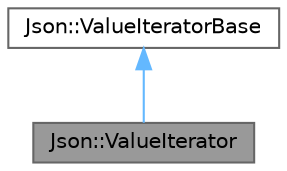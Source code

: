 digraph "Json::ValueIterator"
{
 // LATEX_PDF_SIZE
  bgcolor="transparent";
  edge [fontname=Helvetica,fontsize=10,labelfontname=Helvetica,labelfontsize=10];
  node [fontname=Helvetica,fontsize=10,shape=box,height=0.2,width=0.4];
  Node1 [label="Json::ValueIterator",height=0.2,width=0.4,color="gray40", fillcolor="grey60", style="filled", fontcolor="black",tooltip="Iterator for object and array value."];
  Node2 -> Node1 [dir="back",color="steelblue1",style="solid"];
  Node2 [label="Json::ValueIteratorBase",height=0.2,width=0.4,color="gray40", fillcolor="white", style="filled",URL="$class_json_1_1_value_iterator_base.html",tooltip="base class for Value iterators."];
}
